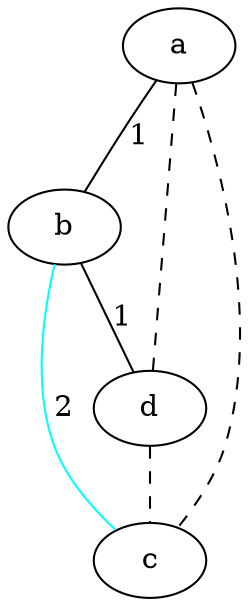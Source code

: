 strict graph "" {
a;
b;
d;
c;
a -- b  [color=black, label=1, style=solid];
a -- d  [color=black, style=dashed];
a -- c  [color=black, style=dashed];
b -- d  [color=black, label=1, style=solid];
b -- c  [color=cyan, label=2, style=solid];
d -- c  [color=black, style=dashed];
}
